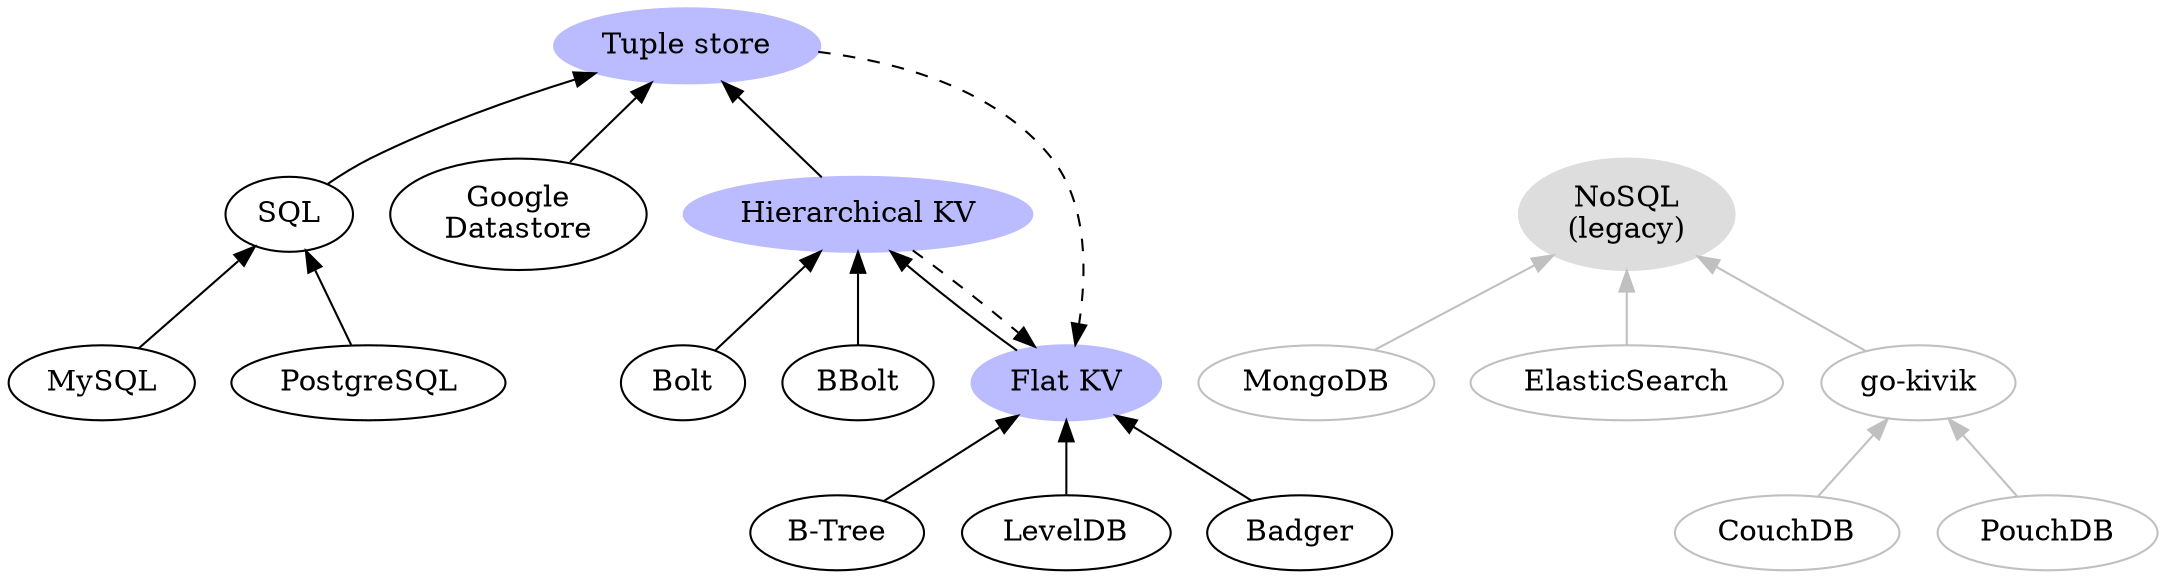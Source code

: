 digraph DBs {
    rankdir="BT"

    flat_kv [label="Flat KV" URL="./docs/kv-flat.md" color="#bbbbff" style=filled]
    flat_kv -> hie_kv
    btree [label="B-Tree"]
    btree -> flat_kv
    leveldb [label="LevelDB"]
    leveldb -> flat_kv
    badger [label="Badger"]
    badger -> flat_kv

    hie_kv [label="Hierarchical KV" URL="./docs/kv-hierarchical.md" color="#bbbbff" style=filled]
    hie_kv -> strict_tuple
    hie_kv -> flat_kv [style=dashed]
    bolt [label="Bolt"]
    bolt -> hie_kv
    bbolt [label="BBolt"]
    bbolt -> hie_kv

    sql_tuple [label="SQL" URL="./docs/sql-tuple.md"]
    sql_tuple -> strict_tuple
    mysql [label="MySQL"]
    mysql -> sql_tuple
    postgres [label="PostgreSQL"]
    postgres -> sql_tuple

    datastore [label="Google\nDatastore"]
    datastore -> strict_tuple

    strict_tuple [label="Tuple store" URL="./docs/tuple-strict.md" color="#bbbbff" style=filled]
    strict_tuple -> flat_kv [style=dashed]

    legacy_nosql [label="NoSQL\n(legacy)", color="#dddddd" style=filled]
    legacy_mongo [label="MongoDB", color=grey]
    legacy_mongo -> legacy_nosql [color=grey]
    legacy_elastic [label="ElasticSearch", color=grey]
    legacy_elastic -> legacy_nosql [color=grey]
    legacy_ouch [label="go-kivik", color=grey]
    legacy_ouch -> legacy_nosql [color=grey]
    legacy_couch [label="CouchDB", color=grey]
    legacy_couch -> legacy_ouch [color=grey]
    legacy_pouch [label="PouchDB", color=grey]
    legacy_pouch -> legacy_ouch [color=grey]
}